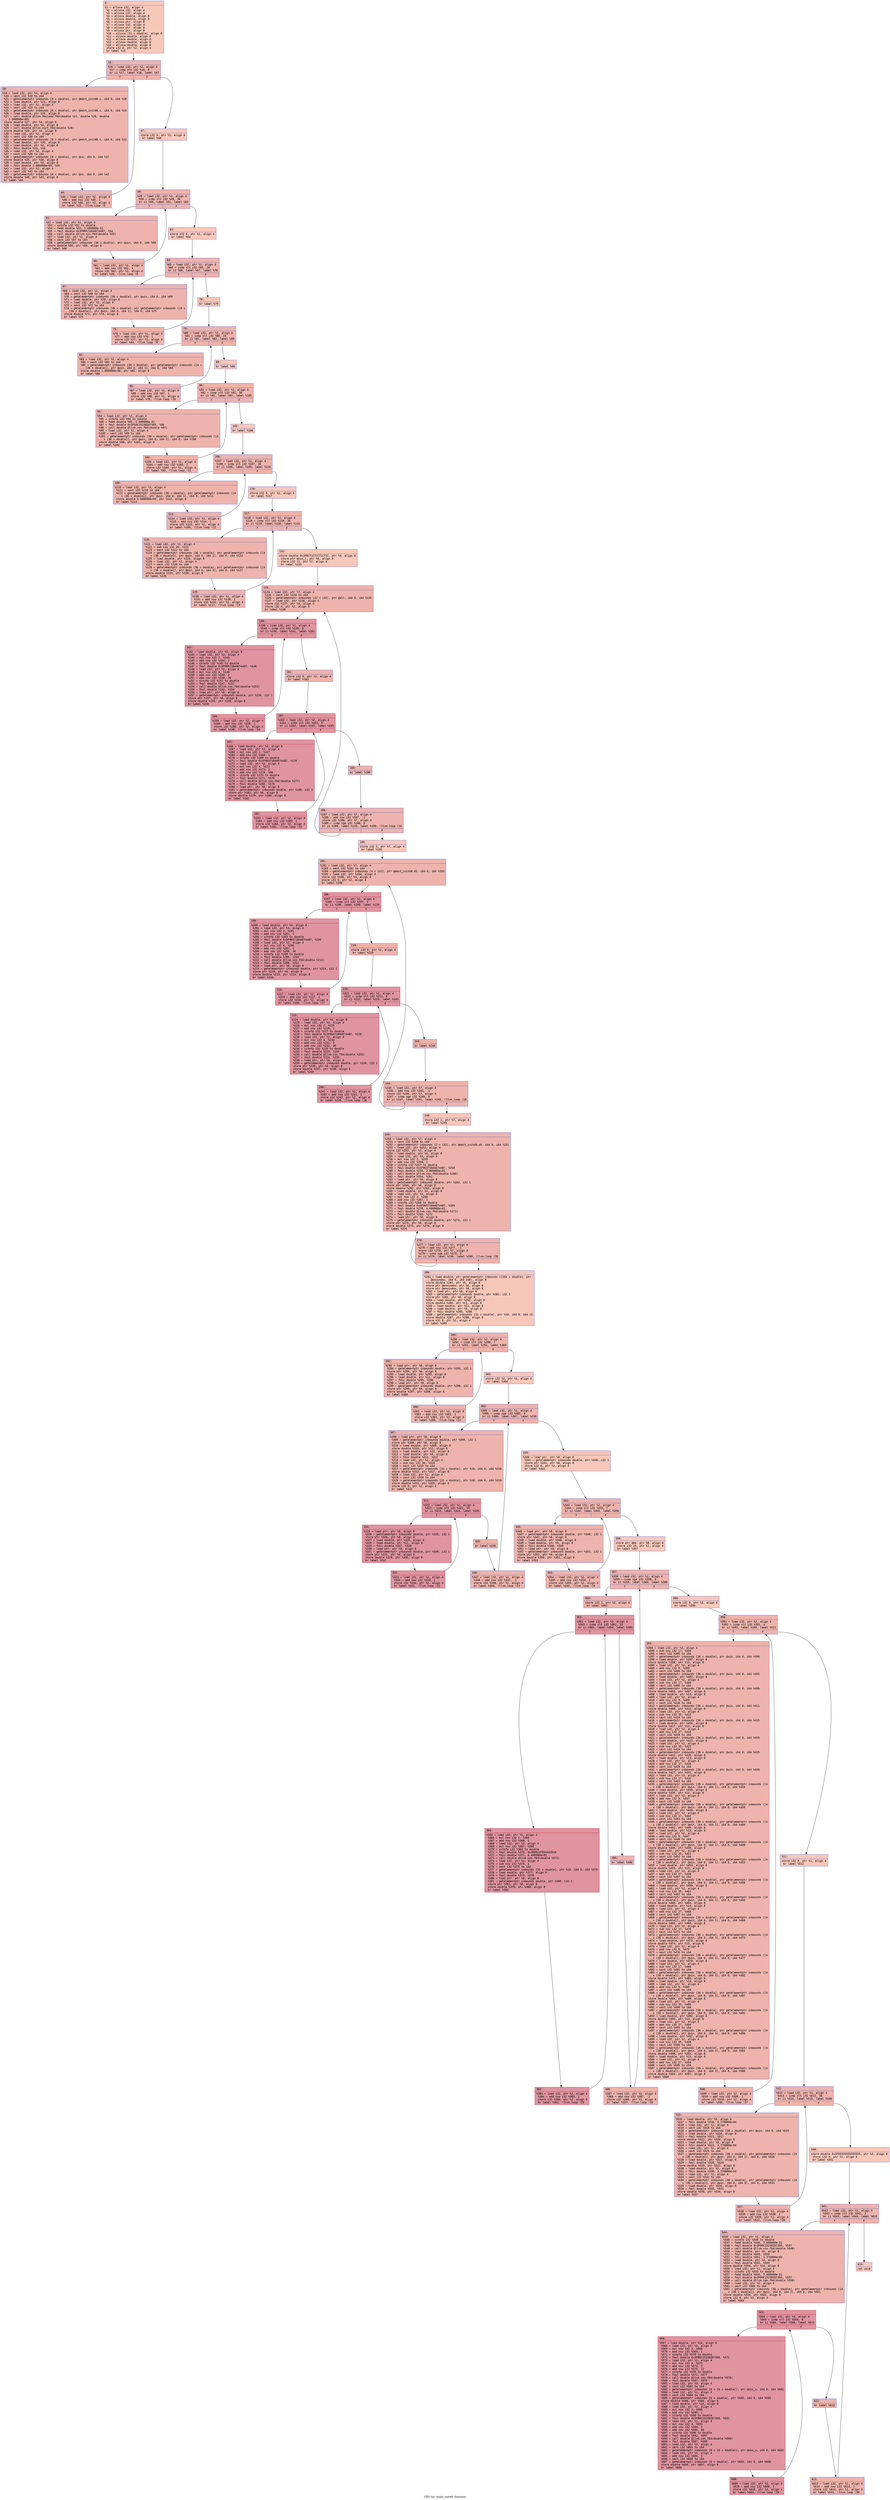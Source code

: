 digraph "CFG for 'mdct_init48' function" {
	label="CFG for 'mdct_init48' function";

	Node0x60000001b520 [shape=record,color="#3d50c3ff", style=filled, fillcolor="#ec7f6370" fontname="Courier",label="{0:\l|  %1 = alloca i32, align 4\l  %2 = alloca i32, align 4\l  %3 = alloca i32, align 4\l  %4 = alloca double, align 8\l  %5 = alloca double, align 8\l  %6 = alloca ptr, align 8\l  %7 = alloca i32, align 4\l  %8 = alloca ptr, align 8\l  %9 = alloca ptr, align 8\l  %10 = alloca [31 x double], align 8\l  %11 = alloca double, align 8\l  %12 = alloca double, align 8\l  %13 = alloca double, align 8\l  %14 = alloca double, align 8\l  store i32 0, ptr %2, align 4\l  br label %15\l}"];
	Node0x60000001b520 -> Node0x60000001b570[tooltip="0 -> 15\nProbability 100.00%" ];
	Node0x60000001b570 [shape=record,color="#3d50c3ff", style=filled, fillcolor="#d6524470" fontname="Courier",label="{15:\l|  %16 = load i32, ptr %2, align 4\l  %17 = icmp slt i32 %16, 8\l  br i1 %17, label %18, label %47\l|{<s0>T|<s1>F}}"];
	Node0x60000001b570:s0 -> Node0x60000001b5c0[tooltip="15 -> 18\nProbability 96.88%" ];
	Node0x60000001b570:s1 -> Node0x60000001b660[tooltip="15 -> 47\nProbability 3.12%" ];
	Node0x60000001b5c0 [shape=record,color="#3d50c3ff", style=filled, fillcolor="#d6524470" fontname="Courier",label="{18:\l|  %19 = load i32, ptr %2, align 4\l  %20 = sext i32 %19 to i64\l  %21 = getelementptr inbounds [8 x double], ptr @mdct_init48.c, i64 0, i64 %20\l  %22 = load double, ptr %21, align 8\l  %23 = load i32, ptr %2, align 4\l  %24 = sext i32 %23 to i64\l  %25 = getelementptr inbounds [8 x double], ptr @mdct_init48.c, i64 0, i64 %24\l  %26 = load double, ptr %25, align 8\l  %27 = call double @llvm.fmuladd.f64(double %22, double %26, double\l... 1.000000e+00)\l  store double %27, ptr %4, align 8\l  %28 = load double, ptr %4, align 8\l  %29 = call double @llvm.sqrt.f64(double %28)\l  store double %29, ptr %4, align 8\l  %30 = load i32, ptr %2, align 4\l  %31 = sext i32 %30 to i64\l  %32 = getelementptr inbounds [8 x double], ptr @mdct_init48.c, i64 0, i64 %31\l  %33 = load double, ptr %32, align 8\l  %34 = load double, ptr %4, align 8\l  %35 = fdiv double %33, %34\l  %36 = load i32, ptr %2, align 4\l  %37 = sext i32 %36 to i64\l  %38 = getelementptr inbounds [8 x double], ptr @ca, i64 0, i64 %37\l  store double %35, ptr %38, align 8\l  %39 = load double, ptr %4, align 8\l  %40 = fdiv double 1.000000e+00, %39\l  %41 = load i32, ptr %2, align 4\l  %42 = sext i32 %41 to i64\l  %43 = getelementptr inbounds [8 x double], ptr @cs, i64 0, i64 %42\l  store double %40, ptr %43, align 8\l  br label %44\l}"];
	Node0x60000001b5c0 -> Node0x60000001b610[tooltip="18 -> 44\nProbability 100.00%" ];
	Node0x60000001b610 [shape=record,color="#3d50c3ff", style=filled, fillcolor="#d6524470" fontname="Courier",label="{44:\l|  %45 = load i32, ptr %2, align 4\l  %46 = add nsw i32 %45, 1\l  store i32 %46, ptr %2, align 4\l  br label %15, !llvm.loop !6\l}"];
	Node0x60000001b610 -> Node0x60000001b570[tooltip="44 -> 15\nProbability 100.00%" ];
	Node0x60000001b660 [shape=record,color="#3d50c3ff", style=filled, fillcolor="#ec7f6370" fontname="Courier",label="{47:\l|  store i32 0, ptr %1, align 4\l  br label %48\l}"];
	Node0x60000001b660 -> Node0x60000001b6b0[tooltip="47 -> 48\nProbability 100.00%" ];
	Node0x60000001b6b0 [shape=record,color="#3d50c3ff", style=filled, fillcolor="#d6524470" fontname="Courier",label="{48:\l|  %49 = load i32, ptr %1, align 4\l  %50 = icmp slt i32 %49, 36\l  br i1 %50, label %51, label %63\l|{<s0>T|<s1>F}}"];
	Node0x60000001b6b0:s0 -> Node0x60000001b700[tooltip="48 -> 51\nProbability 96.88%" ];
	Node0x60000001b6b0:s1 -> Node0x60000001b7a0[tooltip="48 -> 63\nProbability 3.12%" ];
	Node0x60000001b700 [shape=record,color="#3d50c3ff", style=filled, fillcolor="#d6524470" fontname="Courier",label="{51:\l|  %52 = load i32, ptr %1, align 4\l  %53 = sitofp i32 %52 to double\l  %54 = fadd double %53, 5.000000e-01\l  %55 = fmul double 0x3FB657184AE74487, %54\l  %56 = call double @llvm.sin.f64(double %55)\l  %57 = load i32, ptr %1, align 4\l  %58 = sext i32 %57 to i64\l  %59 = getelementptr inbounds [36 x double], ptr @win, i64 0, i64 %58\l  store double %56, ptr %59, align 8\l  br label %60\l}"];
	Node0x60000001b700 -> Node0x60000001b750[tooltip="51 -> 60\nProbability 100.00%" ];
	Node0x60000001b750 [shape=record,color="#3d50c3ff", style=filled, fillcolor="#d6524470" fontname="Courier",label="{60:\l|  %61 = load i32, ptr %1, align 4\l  %62 = add nsw i32 %61, 1\l  store i32 %62, ptr %1, align 4\l  br label %48, !llvm.loop !8\l}"];
	Node0x60000001b750 -> Node0x60000001b6b0[tooltip="60 -> 48\nProbability 100.00%" ];
	Node0x60000001b7a0 [shape=record,color="#3d50c3ff", style=filled, fillcolor="#ec7f6370" fontname="Courier",label="{63:\l|  store i32 0, ptr %1, align 4\l  br label %64\l}"];
	Node0x60000001b7a0 -> Node0x60000001b7f0[tooltip="63 -> 64\nProbability 100.00%" ];
	Node0x60000001b7f0 [shape=record,color="#3d50c3ff", style=filled, fillcolor="#d6524470" fontname="Courier",label="{64:\l|  %65 = load i32, ptr %1, align 4\l  %66 = icmp slt i32 %65, 18\l  br i1 %66, label %67, label %78\l|{<s0>T|<s1>F}}"];
	Node0x60000001b7f0:s0 -> Node0x60000001b840[tooltip="64 -> 67\nProbability 96.88%" ];
	Node0x60000001b7f0:s1 -> Node0x60000001b8e0[tooltip="64 -> 78\nProbability 3.12%" ];
	Node0x60000001b840 [shape=record,color="#3d50c3ff", style=filled, fillcolor="#d6524470" fontname="Courier",label="{67:\l|  %68 = load i32, ptr %1, align 4\l  %69 = sext i32 %68 to i64\l  %70 = getelementptr inbounds [36 x double], ptr @win, i64 0, i64 %69\l  %71 = load double, ptr %70, align 8\l  %72 = load i32, ptr %1, align 4\l  %73 = sext i32 %72 to i64\l  %74 = getelementptr inbounds [36 x double], ptr getelementptr inbounds ([4 x\l... [36 x double]], ptr @win, i64 0, i64 1), i64 0, i64 %73\l  store double %71, ptr %74, align 8\l  br label %75\l}"];
	Node0x60000001b840 -> Node0x60000001b890[tooltip="67 -> 75\nProbability 100.00%" ];
	Node0x60000001b890 [shape=record,color="#3d50c3ff", style=filled, fillcolor="#d6524470" fontname="Courier",label="{75:\l|  %76 = load i32, ptr %1, align 4\l  %77 = add nsw i32 %76, 1\l  store i32 %77, ptr %1, align 4\l  br label %64, !llvm.loop !9\l}"];
	Node0x60000001b890 -> Node0x60000001b7f0[tooltip="75 -> 64\nProbability 100.00%" ];
	Node0x60000001b8e0 [shape=record,color="#3d50c3ff", style=filled, fillcolor="#ec7f6370" fontname="Courier",label="{78:\l|  br label %79\l}"];
	Node0x60000001b8e0 -> Node0x60000001b930[tooltip="78 -> 79\nProbability 100.00%" ];
	Node0x60000001b930 [shape=record,color="#3d50c3ff", style=filled, fillcolor="#d6524470" fontname="Courier",label="{79:\l|  %80 = load i32, ptr %1, align 4\l  %81 = icmp slt i32 %80, 24\l  br i1 %81, label %82, label %89\l|{<s0>T|<s1>F}}"];
	Node0x60000001b930:s0 -> Node0x60000001b980[tooltip="79 -> 82\nProbability 96.88%" ];
	Node0x60000001b930:s1 -> Node0x60000001ba20[tooltip="79 -> 89\nProbability 3.12%" ];
	Node0x60000001b980 [shape=record,color="#3d50c3ff", style=filled, fillcolor="#d6524470" fontname="Courier",label="{82:\l|  %83 = load i32, ptr %1, align 4\l  %84 = sext i32 %83 to i64\l  %85 = getelementptr inbounds [36 x double], ptr getelementptr inbounds ([4 x\l... [36 x double]], ptr @win, i64 0, i64 1), i64 0, i64 %84\l  store double 1.000000e+00, ptr %85, align 8\l  br label %86\l}"];
	Node0x60000001b980 -> Node0x60000001b9d0[tooltip="82 -> 86\nProbability 100.00%" ];
	Node0x60000001b9d0 [shape=record,color="#3d50c3ff", style=filled, fillcolor="#d6524470" fontname="Courier",label="{86:\l|  %87 = load i32, ptr %1, align 4\l  %88 = add nsw i32 %87, 1\l  store i32 %88, ptr %1, align 4\l  br label %79, !llvm.loop !10\l}"];
	Node0x60000001b9d0 -> Node0x60000001b930[tooltip="86 -> 79\nProbability 100.00%" ];
	Node0x60000001ba20 [shape=record,color="#3d50c3ff", style=filled, fillcolor="#ec7f6370" fontname="Courier",label="{89:\l|  br label %90\l}"];
	Node0x60000001ba20 -> Node0x60000001ba70[tooltip="89 -> 90\nProbability 100.00%" ];
	Node0x60000001ba70 [shape=record,color="#3d50c3ff", style=filled, fillcolor="#d6524470" fontname="Courier",label="{90:\l|  %91 = load i32, ptr %1, align 4\l  %92 = icmp slt i32 %91, 30\l  br i1 %92, label %93, label %105\l|{<s0>T|<s1>F}}"];
	Node0x60000001ba70:s0 -> Node0x60000001bac0[tooltip="90 -> 93\nProbability 96.88%" ];
	Node0x60000001ba70:s1 -> Node0x60000001bb60[tooltip="90 -> 105\nProbability 3.12%" ];
	Node0x60000001bac0 [shape=record,color="#3d50c3ff", style=filled, fillcolor="#d6524470" fontname="Courier",label="{93:\l|  %94 = load i32, ptr %1, align 4\l  %95 = sitofp i32 %94 to double\l  %96 = fadd double %95, 5.000000e-01\l  %97 = fmul double 0x3FD0C152382D7365, %96\l  %98 = call double @llvm.cos.f64(double %97)\l  %99 = load i32, ptr %1, align 4\l  %100 = sext i32 %99 to i64\l  %101 = getelementptr inbounds [36 x double], ptr getelementptr inbounds ([4\l... x [36 x double]], ptr @win, i64 0, i64 1), i64 0, i64 %100\l  store double %98, ptr %101, align 8\l  br label %102\l}"];
	Node0x60000001bac0 -> Node0x60000001bb10[tooltip="93 -> 102\nProbability 100.00%" ];
	Node0x60000001bb10 [shape=record,color="#3d50c3ff", style=filled, fillcolor="#d6524470" fontname="Courier",label="{102:\l|  %103 = load i32, ptr %1, align 4\l  %104 = add nsw i32 %103, 1\l  store i32 %104, ptr %1, align 4\l  br label %90, !llvm.loop !11\l}"];
	Node0x60000001bb10 -> Node0x60000001ba70[tooltip="102 -> 90\nProbability 100.00%" ];
	Node0x60000001bb60 [shape=record,color="#3d50c3ff", style=filled, fillcolor="#ec7f6370" fontname="Courier",label="{105:\l|  br label %106\l}"];
	Node0x60000001bb60 -> Node0x60000001bbb0[tooltip="105 -> 106\nProbability 100.00%" ];
	Node0x60000001bbb0 [shape=record,color="#3d50c3ff", style=filled, fillcolor="#d6524470" fontname="Courier",label="{106:\l|  %107 = load i32, ptr %1, align 4\l  %108 = icmp slt i32 %107, 36\l  br i1 %108, label %109, label %116\l|{<s0>T|<s1>F}}"];
	Node0x60000001bbb0:s0 -> Node0x60000001bc00[tooltip="106 -> 109\nProbability 96.88%" ];
	Node0x60000001bbb0:s1 -> Node0x60000001bca0[tooltip="106 -> 116\nProbability 3.12%" ];
	Node0x60000001bc00 [shape=record,color="#3d50c3ff", style=filled, fillcolor="#d6524470" fontname="Courier",label="{109:\l|  %110 = load i32, ptr %1, align 4\l  %111 = sext i32 %110 to i64\l  %112 = getelementptr inbounds [36 x double], ptr getelementptr inbounds ([4\l... x [36 x double]], ptr @win, i64 0, i64 1), i64 0, i64 %111\l  store double 0.000000e+00, ptr %112, align 8\l  br label %113\l}"];
	Node0x60000001bc00 -> Node0x60000001bc50[tooltip="109 -> 113\nProbability 100.00%" ];
	Node0x60000001bc50 [shape=record,color="#3d50c3ff", style=filled, fillcolor="#d6524470" fontname="Courier",label="{113:\l|  %114 = load i32, ptr %1, align 4\l  %115 = add nsw i32 %114, 1\l  store i32 %115, ptr %1, align 4\l  br label %106, !llvm.loop !12\l}"];
	Node0x60000001bc50 -> Node0x60000001bbb0[tooltip="113 -> 106\nProbability 100.00%" ];
	Node0x60000001bca0 [shape=record,color="#3d50c3ff", style=filled, fillcolor="#ec7f6370" fontname="Courier",label="{116:\l|  store i32 0, ptr %1, align 4\l  br label %117\l}"];
	Node0x60000001bca0 -> Node0x60000001bcf0[tooltip="116 -> 117\nProbability 100.00%" ];
	Node0x60000001bcf0 [shape=record,color="#3d50c3ff", style=filled, fillcolor="#d6524470" fontname="Courier",label="{117:\l|  %118 = load i32, ptr %1, align 4\l  %119 = icmp slt i32 %118, 36\l  br i1 %119, label %120, label %132\l|{<s0>T|<s1>F}}"];
	Node0x60000001bcf0:s0 -> Node0x60000001bd40[tooltip="117 -> 120\nProbability 96.88%" ];
	Node0x60000001bcf0:s1 -> Node0x60000001bde0[tooltip="117 -> 132\nProbability 3.12%" ];
	Node0x60000001bd40 [shape=record,color="#3d50c3ff", style=filled, fillcolor="#d6524470" fontname="Courier",label="{120:\l|  %121 = load i32, ptr %1, align 4\l  %122 = sub nsw i32 35, %121\l  %123 = sext i32 %122 to i64\l  %124 = getelementptr inbounds [36 x double], ptr getelementptr inbounds ([4\l... x [36 x double]], ptr @win, i64 0, i64 1), i64 0, i64 %123\l  %125 = load double, ptr %124, align 8\l  %126 = load i32, ptr %1, align 4\l  %127 = sext i32 %126 to i64\l  %128 = getelementptr inbounds [36 x double], ptr getelementptr inbounds ([4\l... x [36 x double]], ptr @win, i64 0, i64 3), i64 0, i64 %127\l  store double %125, ptr %128, align 8\l  br label %129\l}"];
	Node0x60000001bd40 -> Node0x60000001bd90[tooltip="120 -> 129\nProbability 100.00%" ];
	Node0x60000001bd90 [shape=record,color="#3d50c3ff", style=filled, fillcolor="#d6524470" fontname="Courier",label="{129:\l|  %130 = load i32, ptr %1, align 4\l  %131 = add nsw i32 %130, 1\l  store i32 %131, ptr %1, align 4\l  br label %117, !llvm.loop !13\l}"];
	Node0x60000001bd90 -> Node0x60000001bcf0[tooltip="129 -> 117\nProbability 100.00%" ];
	Node0x60000001bde0 [shape=record,color="#3d50c3ff", style=filled, fillcolor="#ec7f6370" fontname="Courier",label="{132:\l|  store double 0x3FBC71C71C71C71C, ptr %4, align 8\l  store ptr @cos_l, ptr %6, align 8\l  store i32 11, ptr %7, align 4\l  br label %133\l}"];
	Node0x60000001bde0 -> Node0x60000001be30[tooltip="132 -> 133\nProbability 100.00%" ];
	Node0x60000001be30 [shape=record,color="#3d50c3ff", style=filled, fillcolor="#d6524470" fontname="Courier",label="{133:\l|  %134 = load i32, ptr %7, align 4\l  %135 = sext i32 %134 to i64\l  %136 = getelementptr inbounds [12 x i32], ptr @all, i64 0, i64 %135\l  %137 = load i32, ptr %136, align 4\l  store i32 %137, ptr %3, align 4\l  store i32 0, ptr %2, align 4\l  br label %138\l}"];
	Node0x60000001be30 -> Node0x60000001be80[tooltip="133 -> 138\nProbability 100.00%" ];
	Node0x60000001be80 [shape=record,color="#b70d28ff", style=filled, fillcolor="#b70d2870" fontname="Courier",label="{138:\l|  %139 = load i32, ptr %2, align 4\l  %140 = icmp slt i32 %139, 9\l  br i1 %140, label %141, label %161\l|{<s0>T|<s1>F}}"];
	Node0x60000001be80:s0 -> Node0x60000001bed0[tooltip="138 -> 141\nProbability 96.88%" ];
	Node0x60000001be80:s1 -> Node0x60000001bf70[tooltip="138 -> 161\nProbability 3.12%" ];
	Node0x60000001bed0 [shape=record,color="#b70d28ff", style=filled, fillcolor="#b70d2870" fontname="Courier",label="{141:\l|  %142 = load double, ptr %4, align 8\l  %143 = load i32, ptr %3, align 4\l  %144 = mul nsw i32 2, %143\l  %145 = add nsw i32 %144, 1\l  %146 = sitofp i32 %145 to double\l  %147 = fmul double 0x3F9657184AE74487, %146\l  %148 = load i32, ptr %2, align 4\l  %149 = mul nsw i32 4, %148\l  %150 = add nsw i32 %149, 2\l  %151 = add nsw i32 %150, 36\l  %152 = sitofp i32 %151 to double\l  %153 = fmul double %147, %152\l  %154 = call double @llvm.cos.f64(double %153)\l  %155 = fmul double %142, %154\l  %156 = load ptr, ptr %6, align 8\l  %157 = getelementptr inbounds double, ptr %156, i32 1\l  store ptr %157, ptr %6, align 8\l  store double %155, ptr %156, align 8\l  br label %158\l}"];
	Node0x60000001bed0 -> Node0x60000001bf20[tooltip="141 -> 158\nProbability 100.00%" ];
	Node0x60000001bf20 [shape=record,color="#b70d28ff", style=filled, fillcolor="#b70d2870" fontname="Courier",label="{158:\l|  %159 = load i32, ptr %2, align 4\l  %160 = add nsw i32 %159, 1\l  store i32 %160, ptr %2, align 4\l  br label %138, !llvm.loop !14\l}"];
	Node0x60000001bf20 -> Node0x60000001be80[tooltip="158 -> 138\nProbability 100.00%" ];
	Node0x60000001bf70 [shape=record,color="#3d50c3ff", style=filled, fillcolor="#d6524470" fontname="Courier",label="{161:\l|  store i32 0, ptr %2, align 4\l  br label %162\l}"];
	Node0x60000001bf70 -> Node0x60000001c000[tooltip="161 -> 162\nProbability 100.00%" ];
	Node0x60000001c000 [shape=record,color="#b70d28ff", style=filled, fillcolor="#b70d2870" fontname="Courier",label="{162:\l|  %163 = load i32, ptr %2, align 4\l  %164 = icmp slt i32 %163, 9\l  br i1 %164, label %165, label %185\l|{<s0>T|<s1>F}}"];
	Node0x60000001c000:s0 -> Node0x60000001c050[tooltip="162 -> 165\nProbability 96.88%" ];
	Node0x60000001c000:s1 -> Node0x60000001c0f0[tooltip="162 -> 185\nProbability 3.12%" ];
	Node0x60000001c050 [shape=record,color="#b70d28ff", style=filled, fillcolor="#b70d2870" fontname="Courier",label="{165:\l|  %166 = load double, ptr %4, align 8\l  %167 = load i32, ptr %3, align 4\l  %168 = mul nsw i32 2, %167\l  %169 = add nsw i32 %168, 1\l  %170 = sitofp i32 %169 to double\l  %171 = fmul double 0x3F9657184AE74487, %170\l  %172 = load i32, ptr %2, align 4\l  %173 = mul nsw i32 4, %172\l  %174 = add nsw i32 %173, 2\l  %175 = add nsw i32 %174, 108\l  %176 = sitofp i32 %175 to double\l  %177 = fmul double %171, %176\l  %178 = call double @llvm.cos.f64(double %177)\l  %179 = fmul double %166, %178\l  %180 = load ptr, ptr %6, align 8\l  %181 = getelementptr inbounds double, ptr %180, i32 1\l  store ptr %181, ptr %6, align 8\l  store double %179, ptr %180, align 8\l  br label %182\l}"];
	Node0x60000001c050 -> Node0x60000001c0a0[tooltip="165 -> 182\nProbability 100.00%" ];
	Node0x60000001c0a0 [shape=record,color="#b70d28ff", style=filled, fillcolor="#b70d2870" fontname="Courier",label="{182:\l|  %183 = load i32, ptr %2, align 4\l  %184 = add nsw i32 %183, 1\l  store i32 %184, ptr %2, align 4\l  br label %162, !llvm.loop !15\l}"];
	Node0x60000001c0a0 -> Node0x60000001c000[tooltip="182 -> 162\nProbability 100.00%" ];
	Node0x60000001c0f0 [shape=record,color="#3d50c3ff", style=filled, fillcolor="#d6524470" fontname="Courier",label="{185:\l|  br label %186\l}"];
	Node0x60000001c0f0 -> Node0x60000001c140[tooltip="185 -> 186\nProbability 100.00%" ];
	Node0x60000001c140 [shape=record,color="#3d50c3ff", style=filled, fillcolor="#d6524470" fontname="Courier",label="{186:\l|  %187 = load i32, ptr %7, align 4\l  %188 = add nsw i32 %187, -1\l  store i32 %188, ptr %7, align 4\l  %189 = icmp sge i32 %188, 0\l  br i1 %189, label %133, label %190, !llvm.loop !16\l|{<s0>T|<s1>F}}"];
	Node0x60000001c140:s0 -> Node0x60000001be30[tooltip="186 -> 133\nProbability 96.88%" ];
	Node0x60000001c140:s1 -> Node0x60000001c190[tooltip="186 -> 190\nProbability 3.12%" ];
	Node0x60000001c190 [shape=record,color="#3d50c3ff", style=filled, fillcolor="#ec7f6370" fontname="Courier",label="{190:\l|  store i32 3, ptr %7, align 4\l  br label %191\l}"];
	Node0x60000001c190 -> Node0x60000001c1e0[tooltip="190 -> 191\nProbability 100.00%" ];
	Node0x60000001c1e0 [shape=record,color="#3d50c3ff", style=filled, fillcolor="#d6524470" fontname="Courier",label="{191:\l|  %192 = load i32, ptr %7, align 4\l  %193 = sext i32 %192 to i64\l  %194 = getelementptr inbounds [4 x i32], ptr @mdct_init48.d3, i64 0, i64 %193\l  %195 = load i32, ptr %194, align 4\l  store i32 %195, ptr %3, align 4\l  store i32 0, ptr %2, align 4\l  br label %196\l}"];
	Node0x60000001c1e0 -> Node0x60000001c230[tooltip="191 -> 196\nProbability 100.00%" ];
	Node0x60000001c230 [shape=record,color="#b70d28ff", style=filled, fillcolor="#b70d2870" fontname="Courier",label="{196:\l|  %197 = load i32, ptr %2, align 4\l  %198 = icmp slt i32 %197, 3\l  br i1 %198, label %199, label %219\l|{<s0>T|<s1>F}}"];
	Node0x60000001c230:s0 -> Node0x60000001c280[tooltip="196 -> 199\nProbability 96.88%" ];
	Node0x60000001c230:s1 -> Node0x60000001c320[tooltip="196 -> 219\nProbability 3.12%" ];
	Node0x60000001c280 [shape=record,color="#b70d28ff", style=filled, fillcolor="#b70d2870" fontname="Courier",label="{199:\l|  %200 = load double, ptr %4, align 8\l  %201 = load i32, ptr %3, align 4\l  %202 = mul nsw i32 2, %201\l  %203 = add nsw i32 %202, 1\l  %204 = sitofp i32 %203 to double\l  %205 = fmul double 0x3F9657184AE74487, %204\l  %206 = load i32, ptr %2, align 4\l  %207 = mul nsw i32 4, %206\l  %208 = add nsw i32 %207, 2\l  %209 = add nsw i32 %208, 36\l  %210 = sitofp i32 %209 to double\l  %211 = fmul double %205, %210\l  %212 = call double @llvm.cos.f64(double %211)\l  %213 = fmul double %200, %212\l  %214 = load ptr, ptr %6, align 8\l  %215 = getelementptr inbounds double, ptr %214, i32 1\l  store ptr %215, ptr %6, align 8\l  store double %213, ptr %214, align 8\l  br label %216\l}"];
	Node0x60000001c280 -> Node0x60000001c2d0[tooltip="199 -> 216\nProbability 100.00%" ];
	Node0x60000001c2d0 [shape=record,color="#b70d28ff", style=filled, fillcolor="#b70d2870" fontname="Courier",label="{216:\l|  %217 = load i32, ptr %2, align 4\l  %218 = add nsw i32 %217, 1\l  store i32 %218, ptr %2, align 4\l  br label %196, !llvm.loop !17\l}"];
	Node0x60000001c2d0 -> Node0x60000001c230[tooltip="216 -> 196\nProbability 100.00%" ];
	Node0x60000001c320 [shape=record,color="#3d50c3ff", style=filled, fillcolor="#d6524470" fontname="Courier",label="{219:\l|  store i32 6, ptr %2, align 4\l  br label %220\l}"];
	Node0x60000001c320 -> Node0x60000001c370[tooltip="219 -> 220\nProbability 100.00%" ];
	Node0x60000001c370 [shape=record,color="#b70d28ff", style=filled, fillcolor="#b70d2870" fontname="Courier",label="{220:\l|  %221 = load i32, ptr %2, align 4\l  %222 = icmp slt i32 %221, 9\l  br i1 %222, label %223, label %243\l|{<s0>T|<s1>F}}"];
	Node0x60000001c370:s0 -> Node0x60000001c3c0[tooltip="220 -> 223\nProbability 96.88%" ];
	Node0x60000001c370:s1 -> Node0x60000001c460[tooltip="220 -> 243\nProbability 3.12%" ];
	Node0x60000001c3c0 [shape=record,color="#b70d28ff", style=filled, fillcolor="#b70d2870" fontname="Courier",label="{223:\l|  %224 = load double, ptr %4, align 8\l  %225 = load i32, ptr %3, align 4\l  %226 = mul nsw i32 2, %225\l  %227 = add nsw i32 %226, 1\l  %228 = sitofp i32 %227 to double\l  %229 = fmul double 0x3F9657184AE74487, %228\l  %230 = load i32, ptr %2, align 4\l  %231 = mul nsw i32 4, %230\l  %232 = add nsw i32 %231, 2\l  %233 = add nsw i32 %232, 36\l  %234 = sitofp i32 %233 to double\l  %235 = fmul double %229, %234\l  %236 = call double @llvm.cos.f64(double %235)\l  %237 = fmul double %224, %236\l  %238 = load ptr, ptr %6, align 8\l  %239 = getelementptr inbounds double, ptr %238, i32 1\l  store ptr %239, ptr %6, align 8\l  store double %237, ptr %238, align 8\l  br label %240\l}"];
	Node0x60000001c3c0 -> Node0x60000001c410[tooltip="223 -> 240\nProbability 100.00%" ];
	Node0x60000001c410 [shape=record,color="#b70d28ff", style=filled, fillcolor="#b70d2870" fontname="Courier",label="{240:\l|  %241 = load i32, ptr %2, align 4\l  %242 = add nsw i32 %241, 1\l  store i32 %242, ptr %2, align 4\l  br label %220, !llvm.loop !18\l}"];
	Node0x60000001c410 -> Node0x60000001c370[tooltip="240 -> 220\nProbability 100.00%" ];
	Node0x60000001c460 [shape=record,color="#3d50c3ff", style=filled, fillcolor="#d6524470" fontname="Courier",label="{243:\l|  br label %244\l}"];
	Node0x60000001c460 -> Node0x60000001c4b0[tooltip="243 -> 244\nProbability 100.00%" ];
	Node0x60000001c4b0 [shape=record,color="#3d50c3ff", style=filled, fillcolor="#d6524470" fontname="Courier",label="{244:\l|  %245 = load i32, ptr %7, align 4\l  %246 = add nsw i32 %245, -1\l  store i32 %246, ptr %7, align 4\l  %247 = icmp sge i32 %246, 0\l  br i1 %247, label %191, label %248, !llvm.loop !19\l|{<s0>T|<s1>F}}"];
	Node0x60000001c4b0:s0 -> Node0x60000001c1e0[tooltip="244 -> 191\nProbability 96.88%" ];
	Node0x60000001c4b0:s1 -> Node0x60000001c500[tooltip="244 -> 248\nProbability 3.12%" ];
	Node0x60000001c500 [shape=record,color="#3d50c3ff", style=filled, fillcolor="#ec7f6370" fontname="Courier",label="{248:\l|  store i32 1, ptr %7, align 4\l  br label %249\l}"];
	Node0x60000001c500 -> Node0x60000001c550[tooltip="248 -> 249\nProbability 100.00%" ];
	Node0x60000001c550 [shape=record,color="#3d50c3ff", style=filled, fillcolor="#d6524470" fontname="Courier",label="{249:\l|  %250 = load i32, ptr %7, align 4\l  %251 = sext i32 %250 to i64\l  %252 = getelementptr inbounds [2 x i32], ptr @mdct_init48.d9, i64 0, i64 %251\l  %253 = load i32, ptr %252, align 4\l  store i32 %253, ptr %3, align 4\l  %254 = load double, ptr %4, align 8\l  %255 = load i32, ptr %3, align 4\l  %256 = mul nsw i32 2, %255\l  %257 = add nsw i32 %256, 1\l  %258 = sitofp i32 %257 to double\l  %259 = fmul double 0x3F9657184AE74487, %258\l  %260 = fmul double %259, 3.800000e+01\l  %261 = call double @llvm.cos.f64(double %260)\l  %262 = fmul double %254, %261\l  %263 = load ptr, ptr %6, align 8\l  %264 = getelementptr inbounds double, ptr %263, i32 1\l  store ptr %264, ptr %6, align 8\l  store double %262, ptr %263, align 8\l  %265 = load double, ptr %4, align 8\l  %266 = load i32, ptr %3, align 4\l  %267 = mul nsw i32 2, %266\l  %268 = add nsw i32 %267, 1\l  %269 = sitofp i32 %268 to double\l  %270 = fmul double 0x3F9657184AE74487, %269\l  %271 = fmul double %270, 4.600000e+01\l  %272 = call double @llvm.cos.f64(double %271)\l  %273 = fmul double %265, %272\l  %274 = load ptr, ptr %6, align 8\l  %275 = getelementptr inbounds double, ptr %274, i32 1\l  store ptr %275, ptr %6, align 8\l  store double %273, ptr %274, align 8\l  br label %276\l}"];
	Node0x60000001c550 -> Node0x60000001c5a0[tooltip="249 -> 276\nProbability 100.00%" ];
	Node0x60000001c5a0 [shape=record,color="#3d50c3ff", style=filled, fillcolor="#d6524470" fontname="Courier",label="{276:\l|  %277 = load i32, ptr %7, align 4\l  %278 = add nsw i32 %277, -1\l  store i32 %278, ptr %7, align 4\l  %279 = icmp sge i32 %278, 0\l  br i1 %279, label %249, label %280, !llvm.loop !20\l|{<s0>T|<s1>F}}"];
	Node0x60000001c5a0:s0 -> Node0x60000001c550[tooltip="276 -> 249\nProbability 96.88%" ];
	Node0x60000001c5a0:s1 -> Node0x60000001c5f0[tooltip="276 -> 280\nProbability 3.12%" ];
	Node0x60000001c5f0 [shape=record,color="#3d50c3ff", style=filled, fillcolor="#ec7f6370" fontname="Courier",label="{280:\l|  %281 = load double, ptr getelementptr inbounds ([256 x double], ptr\l... @enwindow, i64 0, i64 248), align 8\l  store double %281, ptr %5, align 8\l  store ptr @enwindow, ptr %8, align 8\l  store ptr @enwindow, ptr %9, align 8\l  %282 = load ptr, ptr %8, align 8\l  %283 = getelementptr inbounds double, ptr %282, i32 1\l  store ptr %283, ptr %8, align 8\l  %284 = load double, ptr %282, align 8\l  store double %284, ptr %11, align 8\l  %285 = load double, ptr %11, align 8\l  %286 = load double, ptr %5, align 8\l  %287 = fdiv double %285, %286\l  %288 = getelementptr inbounds [31 x double], ptr %10, i64 0, i64 15\l  store double %287, ptr %288, align 8\l  store i32 0, ptr %2, align 4\l  br label %289\l}"];
	Node0x60000001c5f0 -> Node0x60000001c640[tooltip="280 -> 289\nProbability 100.00%" ];
	Node0x60000001c640 [shape=record,color="#3d50c3ff", style=filled, fillcolor="#d6524470" fontname="Courier",label="{289:\l|  %290 = load i32, ptr %2, align 4\l  %291 = icmp slt i32 %290, 7\l  br i1 %291, label %292, label %303\l|{<s0>T|<s1>F}}"];
	Node0x60000001c640:s0 -> Node0x60000001c690[tooltip="289 -> 292\nProbability 96.88%" ];
	Node0x60000001c640:s1 -> Node0x60000001c730[tooltip="289 -> 303\nProbability 3.12%" ];
	Node0x60000001c690 [shape=record,color="#3d50c3ff", style=filled, fillcolor="#d6524470" fontname="Courier",label="{292:\l|  %293 = load ptr, ptr %8, align 8\l  %294 = getelementptr inbounds double, ptr %293, i32 1\l  store ptr %294, ptr %8, align 8\l  %295 = load double, ptr %293, align 8\l  %296 = load double, ptr %11, align 8\l  %297 = fdiv double %295, %296\l  %298 = load ptr, ptr %9, align 8\l  %299 = getelementptr inbounds double, ptr %298, i32 1\l  store ptr %299, ptr %9, align 8\l  store double %297, ptr %298, align 8\l  br label %300\l}"];
	Node0x60000001c690 -> Node0x60000001c6e0[tooltip="292 -> 300\nProbability 100.00%" ];
	Node0x60000001c6e0 [shape=record,color="#3d50c3ff", style=filled, fillcolor="#d6524470" fontname="Courier",label="{300:\l|  %301 = load i32, ptr %2, align 4\l  %302 = add nsw i32 %301, 1\l  store i32 %302, ptr %2, align 4\l  br label %289, !llvm.loop !21\l}"];
	Node0x60000001c6e0 -> Node0x60000001c640[tooltip="300 -> 289\nProbability 100.00%" ];
	Node0x60000001c730 [shape=record,color="#3d50c3ff", style=filled, fillcolor="#ec7f6370" fontname="Courier",label="{303:\l|  store i32 14, ptr %1, align 4\l  br label %304\l}"];
	Node0x60000001c730 -> Node0x60000001c780[tooltip="303 -> 304\nProbability 100.00%" ];
	Node0x60000001c780 [shape=record,color="#3d50c3ff", style=filled, fillcolor="#d6524470" fontname="Courier",label="{304:\l|  %305 = load i32, ptr %1, align 4\l  %306 = icmp sge i32 %305, 0\l  br i1 %306, label %307, label %339\l|{<s0>T|<s1>F}}"];
	Node0x60000001c780:s0 -> Node0x60000001c7d0[tooltip="304 -> 307\nProbability 96.88%" ];
	Node0x60000001c780:s1 -> Node0x60000001c9b0[tooltip="304 -> 339\nProbability 3.12%" ];
	Node0x60000001c7d0 [shape=record,color="#3d50c3ff", style=filled, fillcolor="#d6524470" fontname="Courier",label="{307:\l|  %308 = load ptr, ptr %8, align 8\l  %309 = getelementptr inbounds double, ptr %308, i32 1\l  store ptr %309, ptr %8, align 8\l  %310 = load double, ptr %308, align 8\l  store double %310, ptr %12, align 8\l  %311 = load double, ptr %12, align 8\l  %312 = load double, ptr %5, align 8\l  %313 = fdiv double %311, %312\l  %314 = load i32, ptr %1, align 4\l  %315 = sub nsw i32 30, %314\l  %316 = sext i32 %315 to i64\l  %317 = getelementptr inbounds [31 x double], ptr %10, i64 0, i64 %316\l  store double %313, ptr %317, align 8\l  %318 = load i32, ptr %1, align 4\l  %319 = sext i32 %318 to i64\l  %320 = getelementptr inbounds [31 x double], ptr %10, i64 0, i64 %319\l  store double %313, ptr %320, align 8\l  store i32 0, ptr %2, align 4\l  br label %321\l}"];
	Node0x60000001c7d0 -> Node0x60000001c820[tooltip="307 -> 321\nProbability 100.00%" ];
	Node0x60000001c820 [shape=record,color="#b70d28ff", style=filled, fillcolor="#b70d2870" fontname="Courier",label="{321:\l|  %322 = load i32, ptr %2, align 4\l  %323 = icmp slt i32 %322, 15\l  br i1 %323, label %324, label %335\l|{<s0>T|<s1>F}}"];
	Node0x60000001c820:s0 -> Node0x60000001c870[tooltip="321 -> 324\nProbability 96.88%" ];
	Node0x60000001c820:s1 -> Node0x60000001c910[tooltip="321 -> 335\nProbability 3.12%" ];
	Node0x60000001c870 [shape=record,color="#b70d28ff", style=filled, fillcolor="#b70d2870" fontname="Courier",label="{324:\l|  %325 = load ptr, ptr %8, align 8\l  %326 = getelementptr inbounds double, ptr %325, i32 1\l  store ptr %326, ptr %8, align 8\l  %327 = load double, ptr %325, align 8\l  %328 = load double, ptr %12, align 8\l  %329 = fdiv double %327, %328\l  %330 = load ptr, ptr %9, align 8\l  %331 = getelementptr inbounds double, ptr %330, i32 1\l  store ptr %331, ptr %9, align 8\l  store double %329, ptr %330, align 8\l  br label %332\l}"];
	Node0x60000001c870 -> Node0x60000001c8c0[tooltip="324 -> 332\nProbability 100.00%" ];
	Node0x60000001c8c0 [shape=record,color="#b70d28ff", style=filled, fillcolor="#b70d2870" fontname="Courier",label="{332:\l|  %333 = load i32, ptr %2, align 4\l  %334 = add nsw i32 %333, 1\l  store i32 %334, ptr %2, align 4\l  br label %321, !llvm.loop !22\l}"];
	Node0x60000001c8c0 -> Node0x60000001c820[tooltip="332 -> 321\nProbability 100.00%" ];
	Node0x60000001c910 [shape=record,color="#3d50c3ff", style=filled, fillcolor="#d6524470" fontname="Courier",label="{335:\l|  br label %336\l}"];
	Node0x60000001c910 -> Node0x60000001c960[tooltip="335 -> 336\nProbability 100.00%" ];
	Node0x60000001c960 [shape=record,color="#3d50c3ff", style=filled, fillcolor="#d6524470" fontname="Courier",label="{336:\l|  %337 = load i32, ptr %1, align 4\l  %338 = add nsw i32 %337, -1\l  store i32 %338, ptr %1, align 4\l  br label %304, !llvm.loop !23\l}"];
	Node0x60000001c960 -> Node0x60000001c780[tooltip="336 -> 304\nProbability 100.00%" ];
	Node0x60000001c9b0 [shape=record,color="#3d50c3ff", style=filled, fillcolor="#ec7f6370" fontname="Courier",label="{339:\l|  %340 = load ptr, ptr %8, align 8\l  %341 = getelementptr inbounds double, ptr %340, i32 1\l  store ptr %341, ptr %8, align 8\l  store i32 0, ptr %2, align 4\l  br label %342\l}"];
	Node0x60000001c9b0 -> Node0x60000001ca00[tooltip="339 -> 342\nProbability 100.00%" ];
	Node0x60000001ca00 [shape=record,color="#3d50c3ff", style=filled, fillcolor="#d6524470" fontname="Courier",label="{342:\l|  %343 = load i32, ptr %2, align 4\l  %344 = icmp slt i32 %343, 7\l  br i1 %344, label %345, label %356\l|{<s0>T|<s1>F}}"];
	Node0x60000001ca00:s0 -> Node0x60000001ca50[tooltip="342 -> 345\nProbability 96.88%" ];
	Node0x60000001ca00:s1 -> Node0x60000001caf0[tooltip="342 -> 356\nProbability 3.12%" ];
	Node0x60000001ca50 [shape=record,color="#3d50c3ff", style=filled, fillcolor="#d6524470" fontname="Courier",label="{345:\l|  %346 = load ptr, ptr %8, align 8\l  %347 = getelementptr inbounds double, ptr %346, i32 1\l  store ptr %347, ptr %8, align 8\l  %348 = load double, ptr %346, align 8\l  %349 = load double, ptr %5, align 8\l  %350 = fdiv double %348, %349\l  %351 = load ptr, ptr %9, align 8\l  %352 = getelementptr inbounds double, ptr %351, i32 1\l  store ptr %352, ptr %9, align 8\l  store double %350, ptr %351, align 8\l  br label %353\l}"];
	Node0x60000001ca50 -> Node0x60000001caa0[tooltip="345 -> 353\nProbability 100.00%" ];
	Node0x60000001caa0 [shape=record,color="#3d50c3ff", style=filled, fillcolor="#d6524470" fontname="Courier",label="{353:\l|  %354 = load i32, ptr %2, align 4\l  %355 = add nsw i32 %354, 1\l  store i32 %355, ptr %2, align 4\l  br label %342, !llvm.loop !24\l}"];
	Node0x60000001caa0 -> Node0x60000001ca00[tooltip="353 -> 342\nProbability 100.00%" ];
	Node0x60000001caf0 [shape=record,color="#3d50c3ff", style=filled, fillcolor="#ec7f6370" fontname="Courier",label="{356:\l|  store ptr @mm, ptr %8, align 8\l  store i32 15, ptr %1, align 4\l  br label %357\l}"];
	Node0x60000001caf0 -> Node0x60000001cb40[tooltip="356 -> 357\nProbability 100.00%" ];
	Node0x60000001cb40 [shape=record,color="#3d50c3ff", style=filled, fillcolor="#d6524470" fontname="Courier",label="{357:\l|  %358 = load i32, ptr %1, align 4\l  %359 = icmp sge i32 %358, 0\l  br i1 %359, label %360, label %389\l|{<s0>T|<s1>F}}"];
	Node0x60000001cb40:s0 -> Node0x60000001cb90[tooltip="357 -> 360\nProbability 96.88%" ];
	Node0x60000001cb40:s1 -> Node0x60000001cd70[tooltip="357 -> 389\nProbability 3.12%" ];
	Node0x60000001cb90 [shape=record,color="#3d50c3ff", style=filled, fillcolor="#d6524470" fontname="Courier",label="{360:\l|  store i32 1, ptr %2, align 4\l  br label %361\l}"];
	Node0x60000001cb90 -> Node0x60000001cbe0[tooltip="360 -> 361\nProbability 100.00%" ];
	Node0x60000001cbe0 [shape=record,color="#b70d28ff", style=filled, fillcolor="#b70d2870" fontname="Courier",label="{361:\l|  %362 = load i32, ptr %2, align 4\l  %363 = icmp slt i32 %362, 32\l  br i1 %363, label %364, label %385\l|{<s0>T|<s1>F}}"];
	Node0x60000001cbe0:s0 -> Node0x60000001cc30[tooltip="361 -> 364\nProbability 96.88%" ];
	Node0x60000001cbe0:s1 -> Node0x60000001ccd0[tooltip="361 -> 385\nProbability 3.12%" ];
	Node0x60000001cc30 [shape=record,color="#b70d28ff", style=filled, fillcolor="#b70d2870" fontname="Courier",label="{364:\l|  %365 = load i32, ptr %1, align 4\l  %366 = mul nsw i32 2, %365\l  %367 = add nsw i32 %366, 1\l  %368 = load i32, ptr %2, align 4\l  %369 = mul nsw i32 %367, %368\l  %370 = sitofp i32 %369 to double\l  %371 = fmul double %370, 0x400921FB54442D18\l  %372 = fdiv double %371, 6.400000e+01\l  %373 = call double @llvm.cos.f64(double %372)\l  %374 = load i32, ptr %2, align 4\l  %375 = sub nsw i32 %374, 1\l  %376 = sext i32 %375 to i64\l  %377 = getelementptr inbounds [31 x double], ptr %10, i64 0, i64 %376\l  %378 = load double, ptr %377, align 8\l  %379 = fmul double %373, %378\l  %380 = load ptr, ptr %8, align 8\l  %381 = getelementptr inbounds double, ptr %380, i32 1\l  store ptr %381, ptr %8, align 8\l  store double %379, ptr %380, align 8\l  br label %382\l}"];
	Node0x60000001cc30 -> Node0x60000001cc80[tooltip="364 -> 382\nProbability 100.00%" ];
	Node0x60000001cc80 [shape=record,color="#b70d28ff", style=filled, fillcolor="#b70d2870" fontname="Courier",label="{382:\l|  %383 = load i32, ptr %2, align 4\l  %384 = add nsw i32 %383, 1\l  store i32 %384, ptr %2, align 4\l  br label %361, !llvm.loop !25\l}"];
	Node0x60000001cc80 -> Node0x60000001cbe0[tooltip="382 -> 361\nProbability 100.00%" ];
	Node0x60000001ccd0 [shape=record,color="#3d50c3ff", style=filled, fillcolor="#d6524470" fontname="Courier",label="{385:\l|  br label %386\l}"];
	Node0x60000001ccd0 -> Node0x60000001cd20[tooltip="385 -> 386\nProbability 100.00%" ];
	Node0x60000001cd20 [shape=record,color="#3d50c3ff", style=filled, fillcolor="#d6524470" fontname="Courier",label="{386:\l|  %387 = load i32, ptr %1, align 4\l  %388 = add nsw i32 %387, -1\l  store i32 %388, ptr %1, align 4\l  br label %357, !llvm.loop !26\l}"];
	Node0x60000001cd20 -> Node0x60000001cb40[tooltip="386 -> 357\nProbability 100.00%" ];
	Node0x60000001cd70 [shape=record,color="#3d50c3ff", style=filled, fillcolor="#ec7f6370" fontname="Courier",label="{389:\l|  store i32 0, ptr %2, align 4\l  br label %390\l}"];
	Node0x60000001cd70 -> Node0x60000001cdc0[tooltip="389 -> 390\nProbability 100.00%" ];
	Node0x60000001cdc0 [shape=record,color="#3d50c3ff", style=filled, fillcolor="#d6524470" fontname="Courier",label="{390:\l|  %391 = load i32, ptr %2, align 4\l  %392 = icmp slt i32 %391, 4\l  br i1 %392, label %393, label %511\l|{<s0>T|<s1>F}}"];
	Node0x60000001cdc0:s0 -> Node0x60000001ce10[tooltip="390 -> 393\nProbability 96.88%" ];
	Node0x60000001cdc0:s1 -> Node0x60000001ceb0[tooltip="390 -> 511\nProbability 3.12%" ];
	Node0x60000001ce10 [shape=record,color="#3d50c3ff", style=filled, fillcolor="#d6524470" fontname="Courier",label="{393:\l|  %394 = load i32, ptr %2, align 4\l  %395 = sub nsw i32 17, %394\l  %396 = sext i32 %395 to i64\l  %397 = getelementptr inbounds [36 x double], ptr @win, i64 0, i64 %396\l  %398 = load double, ptr %397, align 8\l  store double %398, ptr %13, align 8\l  %399 = load i32, ptr %2, align 4\l  %400 = add nsw i32 9, %399\l  %401 = sext i32 %400 to i64\l  %402 = getelementptr inbounds [36 x double], ptr @win, i64 0, i64 %401\l  %403 = load double, ptr %402, align 8\l  %404 = load i32, ptr %2, align 4\l  %405 = sub nsw i32 17, %404\l  %406 = sext i32 %405 to i64\l  %407 = getelementptr inbounds [36 x double], ptr @win, i64 0, i64 %406\l  store double %403, ptr %407, align 8\l  %408 = load double, ptr %13, align 8\l  %409 = load i32, ptr %2, align 4\l  %410 = add nsw i32 9, %409\l  %411 = sext i32 %410 to i64\l  %412 = getelementptr inbounds [36 x double], ptr @win, i64 0, i64 %411\l  store double %408, ptr %412, align 8\l  %413 = load i32, ptr %2, align 4\l  %414 = sub nsw i32 35, %413\l  %415 = sext i32 %414 to i64\l  %416 = getelementptr inbounds [36 x double], ptr @win, i64 0, i64 %415\l  %417 = load double, ptr %416, align 8\l  store double %417, ptr %13, align 8\l  %418 = load i32, ptr %2, align 4\l  %419 = add nsw i32 27, %418\l  %420 = sext i32 %419 to i64\l  %421 = getelementptr inbounds [36 x double], ptr @win, i64 0, i64 %420\l  %422 = load double, ptr %421, align 8\l  %423 = load i32, ptr %2, align 4\l  %424 = sub nsw i32 35, %423\l  %425 = sext i32 %424 to i64\l  %426 = getelementptr inbounds [36 x double], ptr @win, i64 0, i64 %425\l  store double %422, ptr %426, align 8\l  %427 = load double, ptr %13, align 8\l  %428 = load i32, ptr %2, align 4\l  %429 = add nsw i32 27, %428\l  %430 = sext i32 %429 to i64\l  %431 = getelementptr inbounds [36 x double], ptr @win, i64 0, i64 %430\l  store double %427, ptr %431, align 8\l  %432 = load i32, ptr %2, align 4\l  %433 = sub nsw i32 17, %432\l  %434 = sext i32 %433 to i64\l  %435 = getelementptr inbounds [36 x double], ptr getelementptr inbounds ([4\l... x [36 x double]], ptr @win, i64 0, i64 1), i64 0, i64 %434\l  %436 = load double, ptr %435, align 8\l  store double %436, ptr %13, align 8\l  %437 = load i32, ptr %2, align 4\l  %438 = add nsw i32 9, %437\l  %439 = sext i32 %438 to i64\l  %440 = getelementptr inbounds [36 x double], ptr getelementptr inbounds ([4\l... x [36 x double]], ptr @win, i64 0, i64 1), i64 0, i64 %439\l  %441 = load double, ptr %440, align 8\l  %442 = load i32, ptr %2, align 4\l  %443 = sub nsw i32 17, %442\l  %444 = sext i32 %443 to i64\l  %445 = getelementptr inbounds [36 x double], ptr getelementptr inbounds ([4\l... x [36 x double]], ptr @win, i64 0, i64 1), i64 0, i64 %444\l  store double %441, ptr %445, align 8\l  %446 = load double, ptr %13, align 8\l  %447 = load i32, ptr %2, align 4\l  %448 = add nsw i32 9, %447\l  %449 = sext i32 %448 to i64\l  %450 = getelementptr inbounds [36 x double], ptr getelementptr inbounds ([4\l... x [36 x double]], ptr @win, i64 0, i64 1), i64 0, i64 %449\l  store double %446, ptr %450, align 8\l  %451 = load i32, ptr %2, align 4\l  %452 = sub nsw i32 35, %451\l  %453 = sext i32 %452 to i64\l  %454 = getelementptr inbounds [36 x double], ptr getelementptr inbounds ([4\l... x [36 x double]], ptr @win, i64 0, i64 1), i64 0, i64 %453\l  %455 = load double, ptr %454, align 8\l  store double %455, ptr %13, align 8\l  %456 = load i32, ptr %2, align 4\l  %457 = add nsw i32 27, %456\l  %458 = sext i32 %457 to i64\l  %459 = getelementptr inbounds [36 x double], ptr getelementptr inbounds ([4\l... x [36 x double]], ptr @win, i64 0, i64 1), i64 0, i64 %458\l  %460 = load double, ptr %459, align 8\l  %461 = load i32, ptr %2, align 4\l  %462 = sub nsw i32 35, %461\l  %463 = sext i32 %462 to i64\l  %464 = getelementptr inbounds [36 x double], ptr getelementptr inbounds ([4\l... x [36 x double]], ptr @win, i64 0, i64 1), i64 0, i64 %463\l  store double %460, ptr %464, align 8\l  %465 = load double, ptr %13, align 8\l  %466 = load i32, ptr %2, align 4\l  %467 = add nsw i32 27, %466\l  %468 = sext i32 %467 to i64\l  %469 = getelementptr inbounds [36 x double], ptr getelementptr inbounds ([4\l... x [36 x double]], ptr @win, i64 0, i64 1), i64 0, i64 %468\l  store double %465, ptr %469, align 8\l  %470 = load i32, ptr %2, align 4\l  %471 = sub nsw i32 17, %470\l  %472 = sext i32 %471 to i64\l  %473 = getelementptr inbounds [36 x double], ptr getelementptr inbounds ([4\l... x [36 x double]], ptr @win, i64 0, i64 3), i64 0, i64 %472\l  %474 = load double, ptr %473, align 8\l  store double %474, ptr %13, align 8\l  %475 = load i32, ptr %2, align 4\l  %476 = add nsw i32 9, %475\l  %477 = sext i32 %476 to i64\l  %478 = getelementptr inbounds [36 x double], ptr getelementptr inbounds ([4\l... x [36 x double]], ptr @win, i64 0, i64 3), i64 0, i64 %477\l  %479 = load double, ptr %478, align 8\l  %480 = load i32, ptr %2, align 4\l  %481 = sub nsw i32 17, %480\l  %482 = sext i32 %481 to i64\l  %483 = getelementptr inbounds [36 x double], ptr getelementptr inbounds ([4\l... x [36 x double]], ptr @win, i64 0, i64 3), i64 0, i64 %482\l  store double %479, ptr %483, align 8\l  %484 = load double, ptr %13, align 8\l  %485 = load i32, ptr %2, align 4\l  %486 = add nsw i32 9, %485\l  %487 = sext i32 %486 to i64\l  %488 = getelementptr inbounds [36 x double], ptr getelementptr inbounds ([4\l... x [36 x double]], ptr @win, i64 0, i64 3), i64 0, i64 %487\l  store double %484, ptr %488, align 8\l  %489 = load i32, ptr %2, align 4\l  %490 = sub nsw i32 35, %489\l  %491 = sext i32 %490 to i64\l  %492 = getelementptr inbounds [36 x double], ptr getelementptr inbounds ([4\l... x [36 x double]], ptr @win, i64 0, i64 3), i64 0, i64 %491\l  %493 = load double, ptr %492, align 8\l  store double %493, ptr %13, align 8\l  %494 = load i32, ptr %2, align 4\l  %495 = add nsw i32 27, %494\l  %496 = sext i32 %495 to i64\l  %497 = getelementptr inbounds [36 x double], ptr getelementptr inbounds ([4\l... x [36 x double]], ptr @win, i64 0, i64 3), i64 0, i64 %496\l  %498 = load double, ptr %497, align 8\l  %499 = load i32, ptr %2, align 4\l  %500 = sub nsw i32 35, %499\l  %501 = sext i32 %500 to i64\l  %502 = getelementptr inbounds [36 x double], ptr getelementptr inbounds ([4\l... x [36 x double]], ptr @win, i64 0, i64 3), i64 0, i64 %501\l  store double %498, ptr %502, align 8\l  %503 = load double, ptr %13, align 8\l  %504 = load i32, ptr %2, align 4\l  %505 = add nsw i32 27, %504\l  %506 = sext i32 %505 to i64\l  %507 = getelementptr inbounds [36 x double], ptr getelementptr inbounds ([4\l... x [36 x double]], ptr @win, i64 0, i64 3), i64 0, i64 %506\l  store double %503, ptr %507, align 8\l  br label %508\l}"];
	Node0x60000001ce10 -> Node0x60000001ce60[tooltip="393 -> 508\nProbability 100.00%" ];
	Node0x60000001ce60 [shape=record,color="#3d50c3ff", style=filled, fillcolor="#d6524470" fontname="Courier",label="{508:\l|  %509 = load i32, ptr %2, align 4\l  %510 = add nsw i32 %509, 1\l  store i32 %510, ptr %2, align 4\l  br label %390, !llvm.loop !27\l}"];
	Node0x60000001ce60 -> Node0x60000001cdc0[tooltip="508 -> 390\nProbability 100.00%" ];
	Node0x60000001ceb0 [shape=record,color="#3d50c3ff", style=filled, fillcolor="#ec7f6370" fontname="Courier",label="{511:\l|  store i32 0, ptr %1, align 4\l  br label %512\l}"];
	Node0x60000001ceb0 -> Node0x60000001cf00[tooltip="511 -> 512\nProbability 100.00%" ];
	Node0x60000001cf00 [shape=record,color="#3d50c3ff", style=filled, fillcolor="#d6524470" fontname="Courier",label="{512:\l|  %513 = load i32, ptr %1, align 4\l  %514 = icmp slt i32 %513, 36\l  br i1 %514, label %515, label %540\l|{<s0>T|<s1>F}}"];
	Node0x60000001cf00:s0 -> Node0x60000001cf50[tooltip="512 -> 515\nProbability 96.88%" ];
	Node0x60000001cf00:s1 -> Node0x60000001cff0[tooltip="512 -> 540\nProbability 3.12%" ];
	Node0x60000001cf50 [shape=record,color="#3d50c3ff", style=filled, fillcolor="#d6524470" fontname="Courier",label="{515:\l|  %516 = load double, ptr %5, align 8\l  %517 = fdiv double %516, 3.276800e+04\l  %518 = load i32, ptr %1, align 4\l  %519 = sext i32 %518 to i64\l  %520 = getelementptr inbounds [36 x double], ptr @win, i64 0, i64 %519\l  %521 = load double, ptr %520, align 8\l  %522 = fmul double %521, %517\l  store double %522, ptr %520, align 8\l  %523 = load double, ptr %5, align 8\l  %524 = fdiv double %523, 3.276800e+04\l  %525 = load i32, ptr %1, align 4\l  %526 = sext i32 %525 to i64\l  %527 = getelementptr inbounds [36 x double], ptr getelementptr inbounds ([4\l... x [36 x double]], ptr @win, i64 0, i64 1), i64 0, i64 %526\l  %528 = load double, ptr %527, align 8\l  %529 = fmul double %528, %524\l  store double %529, ptr %527, align 8\l  %530 = load double, ptr %5, align 8\l  %531 = fdiv double %530, 3.276800e+04\l  %532 = load i32, ptr %1, align 4\l  %533 = sext i32 %532 to i64\l  %534 = getelementptr inbounds [36 x double], ptr getelementptr inbounds ([4\l... x [36 x double]], ptr @win, i64 0, i64 3), i64 0, i64 %533\l  %535 = load double, ptr %534, align 8\l  %536 = fmul double %535, %531\l  store double %536, ptr %534, align 8\l  br label %537\l}"];
	Node0x60000001cf50 -> Node0x60000001cfa0[tooltip="515 -> 537\nProbability 100.00%" ];
	Node0x60000001cfa0 [shape=record,color="#3d50c3ff", style=filled, fillcolor="#d6524470" fontname="Courier",label="{537:\l|  %538 = load i32, ptr %1, align 4\l  %539 = add nsw i32 %538, 1\l  store i32 %539, ptr %1, align 4\l  br label %512, !llvm.loop !28\l}"];
	Node0x60000001cfa0 -> Node0x60000001cf00[tooltip="537 -> 512\nProbability 100.00%" ];
	Node0x60000001cff0 [shape=record,color="#3d50c3ff", style=filled, fillcolor="#ec7f6370" fontname="Courier",label="{540:\l|  store double 0x3FD5555555555555, ptr %4, align 8\l  store i32 0, ptr %1, align 4\l  br label %541\l}"];
	Node0x60000001cff0 -> Node0x60000001d040[tooltip="540 -> 541\nProbability 100.00%" ];
	Node0x60000001d040 [shape=record,color="#3d50c3ff", style=filled, fillcolor="#d6524470" fontname="Courier",label="{541:\l|  %542 = load i32, ptr %1, align 4\l  %543 = icmp slt i32 %542, 3\l  br i1 %543, label %544, label %615\l|{<s0>T|<s1>F}}"];
	Node0x60000001d040:s0 -> Node0x60000001d090[tooltip="541 -> 544\nProbability 96.88%" ];
	Node0x60000001d040:s1 -> Node0x60000001d270[tooltip="541 -> 615\nProbability 3.12%" ];
	Node0x60000001d090 [shape=record,color="#3d50c3ff", style=filled, fillcolor="#d6524470" fontname="Courier",label="{544:\l|  %545 = load i32, ptr %1, align 4\l  %546 = sitofp i32 %545 to double\l  %547 = fadd double %546, 5.000000e-01\l  %548 = fmul double 0x3FD0C152382D7365, %547\l  %549 = call double @llvm.cos.f64(double %548)\l  %550 = load double, ptr %5, align 8\l  %551 = fmul double %549, %550\l  %552 = fdiv double %551, 3.276800e+04\l  %553 = load double, ptr %4, align 8\l  %554 = fmul double %552, %553\l  store double %554, ptr %14, align 8\l  %555 = load i32, ptr %1, align 4\l  %556 = sitofp i32 %555 to double\l  %557 = fadd double %556, 5.000000e-01\l  %558 = fmul double 0x3FD0C152382D7365, %557\l  %559 = call double @llvm.tan.f64(double %558)\l  %560 = load i32, ptr %1, align 4\l  %561 = sext i32 %560 to i64\l  %562 = getelementptr inbounds [36 x double], ptr getelementptr inbounds ([4\l... x [36 x double]], ptr @win, i64 0, i64 2), i64 0, i64 %561\l  store double %559, ptr %562, align 8\l  store i32 0, ptr %3, align 4\l  br label %563\l}"];
	Node0x60000001d090 -> Node0x60000001d0e0[tooltip="544 -> 563\nProbability 100.00%" ];
	Node0x60000001d0e0 [shape=record,color="#b70d28ff", style=filled, fillcolor="#b70d2870" fontname="Courier",label="{563:\l|  %564 = load i32, ptr %3, align 4\l  %565 = icmp slt i32 %564, 6\l  br i1 %565, label %566, label %611\l|{<s0>T|<s1>F}}"];
	Node0x60000001d0e0:s0 -> Node0x60000001d130[tooltip="563 -> 566\nProbability 96.88%" ];
	Node0x60000001d0e0:s1 -> Node0x60000001d1d0[tooltip="563 -> 611\nProbability 3.12%" ];
	Node0x60000001d130 [shape=record,color="#b70d28ff", style=filled, fillcolor="#b70d2870" fontname="Courier",label="{566:\l|  %567 = load double, ptr %14, align 8\l  %568 = load i32, ptr %3, align 4\l  %569 = mul nsw i32 2, %568\l  %570 = add nsw i32 %569, 1\l  %571 = sitofp i32 %570 to double\l  %572 = fmul double 0x3FB0C152382D7365, %571\l  %573 = load i32, ptr %1, align 4\l  %574 = mul nsw i32 4, %573\l  %575 = add nsw i32 %574, 2\l  %576 = add nsw i32 %575, 12\l  %577 = sitofp i32 %576 to double\l  %578 = fmul double %572, %577\l  %579 = call double @llvm.cos.f64(double %578)\l  %580 = fmul double %567, %579\l  %581 = load i32, ptr %3, align 4\l  %582 = sext i32 %581 to i64\l  %583 = getelementptr inbounds [6 x [6 x double]], ptr @cos_s, i64 0, i64 %582\l  %584 = load i32, ptr %1, align 4\l  %585 = sext i32 %584 to i64\l  %586 = getelementptr inbounds [6 x double], ptr %583, i64 0, i64 %585\l  store double %580, ptr %586, align 8\l  %587 = load double, ptr %14, align 8\l  %588 = load i32, ptr %3, align 4\l  %589 = mul nsw i32 2, %588\l  %590 = add nsw i32 %589, 1\l  %591 = sitofp i32 %590 to double\l  %592 = fmul double 0x3FB0C152382D7365, %591\l  %593 = load i32, ptr %1, align 4\l  %594 = mul nsw i32 4, %593\l  %595 = add nsw i32 %594, 2\l  %596 = add nsw i32 %595, 36\l  %597 = sitofp i32 %596 to double\l  %598 = fmul double %592, %597\l  %599 = call double @llvm.cos.f64(double %598)\l  %600 = fmul double %587, %599\l  %601 = load i32, ptr %3, align 4\l  %602 = sext i32 %601 to i64\l  %603 = getelementptr inbounds [6 x [6 x double]], ptr @cos_s, i64 0, i64 %602\l  %604 = load i32, ptr %1, align 4\l  %605 = add nsw i32 %604, 3\l  %606 = sext i32 %605 to i64\l  %607 = getelementptr inbounds [6 x double], ptr %603, i64 0, i64 %606\l  store double %600, ptr %607, align 8\l  br label %608\l}"];
	Node0x60000001d130 -> Node0x60000001d180[tooltip="566 -> 608\nProbability 100.00%" ];
	Node0x60000001d180 [shape=record,color="#b70d28ff", style=filled, fillcolor="#b70d2870" fontname="Courier",label="{608:\l|  %609 = load i32, ptr %3, align 4\l  %610 = add nsw i32 %609, 1\l  store i32 %610, ptr %3, align 4\l  br label %563, !llvm.loop !29\l}"];
	Node0x60000001d180 -> Node0x60000001d0e0[tooltip="608 -> 563\nProbability 100.00%" ];
	Node0x60000001d1d0 [shape=record,color="#3d50c3ff", style=filled, fillcolor="#d6524470" fontname="Courier",label="{611:\l|  br label %612\l}"];
	Node0x60000001d1d0 -> Node0x60000001d220[tooltip="611 -> 612\nProbability 100.00%" ];
	Node0x60000001d220 [shape=record,color="#3d50c3ff", style=filled, fillcolor="#d6524470" fontname="Courier",label="{612:\l|  %613 = load i32, ptr %1, align 4\l  %614 = add nsw i32 %613, 1\l  store i32 %614, ptr %1, align 4\l  br label %541, !llvm.loop !30\l}"];
	Node0x60000001d220 -> Node0x60000001d040[tooltip="612 -> 541\nProbability 100.00%" ];
	Node0x60000001d270 [shape=record,color="#3d50c3ff", style=filled, fillcolor="#ec7f6370" fontname="Courier",label="{615:\l|  ret void\l}"];
}

